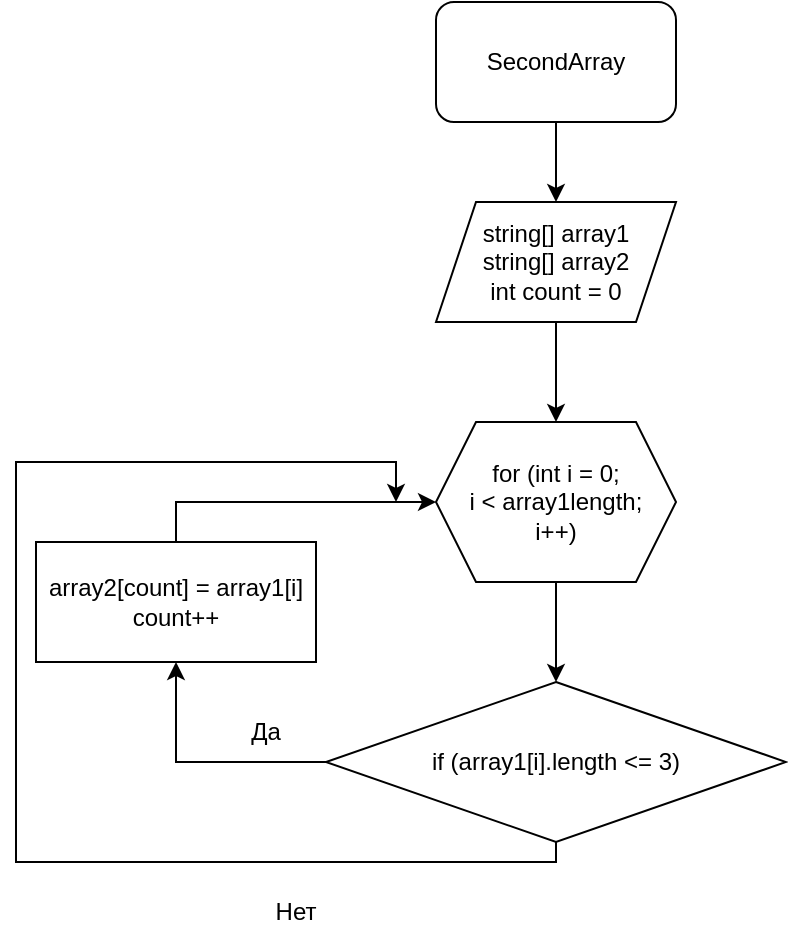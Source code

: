 <mxfile>
    <diagram id="jlmRIXukN5ufQSGps9LZ" name="Page-1">
        <mxGraphModel dx="668" dy="410" grid="1" gridSize="10" guides="1" tooltips="1" connect="1" arrows="1" fold="1" page="1" pageScale="1" pageWidth="827" pageHeight="1169" math="0" shadow="0">
            <root>
                <mxCell id="0"/>
                <mxCell id="1" parent="0"/>
                <mxCell id="2" value="" style="edgeStyle=orthogonalEdgeStyle;rounded=0;orthogonalLoop=1;jettySize=auto;html=1;" edge="1" parent="1" source="3" target="5">
                    <mxGeometry relative="1" as="geometry"/>
                </mxCell>
                <mxCell id="3" value="SecondArray" style="rounded=1;whiteSpace=wrap;html=1;" vertex="1" parent="1">
                    <mxGeometry x="370" y="50" width="120" height="60" as="geometry"/>
                </mxCell>
                <mxCell id="4" value="" style="edgeStyle=orthogonalEdgeStyle;rounded=0;orthogonalLoop=1;jettySize=auto;html=1;" edge="1" parent="1" source="5" target="7">
                    <mxGeometry relative="1" as="geometry"/>
                </mxCell>
                <mxCell id="5" value="&lt;div&gt;string[] array1&lt;/div&gt;&lt;div&gt;string[] array2&lt;/div&gt;&lt;div&gt;int count = 0&lt;br&gt;&lt;/div&gt;" style="shape=parallelogram;perimeter=parallelogramPerimeter;whiteSpace=wrap;html=1;fixedSize=1;" vertex="1" parent="1">
                    <mxGeometry x="370" y="150" width="120" height="60" as="geometry"/>
                </mxCell>
                <mxCell id="6" value="" style="edgeStyle=orthogonalEdgeStyle;rounded=0;orthogonalLoop=1;jettySize=auto;html=1;" edge="1" parent="1" source="7" target="10">
                    <mxGeometry relative="1" as="geometry"/>
                </mxCell>
                <mxCell id="7" value="&lt;div&gt;for (int i = 0; &lt;br&gt;&lt;/div&gt;&lt;div&gt;i &amp;lt; array1length;&lt;/div&gt;&lt;div&gt;i++)&lt;br&gt;&lt;/div&gt;" style="shape=hexagon;perimeter=hexagonPerimeter2;whiteSpace=wrap;html=1;fixedSize=1;" vertex="1" parent="1">
                    <mxGeometry x="370" y="260" width="120" height="80" as="geometry"/>
                </mxCell>
                <mxCell id="8" value="" style="edgeStyle=orthogonalEdgeStyle;rounded=0;orthogonalLoop=1;jettySize=auto;html=1;" edge="1" parent="1" source="10" target="12">
                    <mxGeometry relative="1" as="geometry"/>
                </mxCell>
                <mxCell id="9" style="edgeStyle=orthogonalEdgeStyle;rounded=0;orthogonalLoop=1;jettySize=auto;html=1;" edge="1" parent="1" source="10">
                    <mxGeometry relative="1" as="geometry">
                        <mxPoint x="350" y="300" as="targetPoint"/>
                        <Array as="points">
                            <mxPoint x="430" y="480"/>
                            <mxPoint x="160" y="480"/>
                            <mxPoint x="160" y="280"/>
                            <mxPoint x="350" y="280"/>
                        </Array>
                    </mxGeometry>
                </mxCell>
                <mxCell id="10" value="if (array1[i].length &amp;lt;= 3) " style="rhombus;whiteSpace=wrap;html=1;" vertex="1" parent="1">
                    <mxGeometry x="315" y="390" width="230" height="80" as="geometry"/>
                </mxCell>
                <mxCell id="11" style="edgeStyle=orthogonalEdgeStyle;rounded=0;orthogonalLoop=1;jettySize=auto;html=1;entryX=0;entryY=0.5;entryDx=0;entryDy=0;" edge="1" parent="1" source="12" target="7">
                    <mxGeometry relative="1" as="geometry">
                        <mxPoint x="310" y="300" as="targetPoint"/>
                        <Array as="points">
                            <mxPoint x="240" y="300"/>
                        </Array>
                    </mxGeometry>
                </mxCell>
                <mxCell id="12" value="&lt;div&gt;array2[count] = array1[i] &lt;br&gt;&lt;/div&gt;&lt;div&gt;count++&lt;br&gt;&lt;/div&gt;" style="rounded=0;whiteSpace=wrap;html=1;" vertex="1" parent="1">
                    <mxGeometry x="170" y="320" width="140" height="60" as="geometry"/>
                </mxCell>
                <mxCell id="13" value="Да" style="text;html=1;strokeColor=none;fillColor=none;align=center;verticalAlign=middle;whiteSpace=wrap;rounded=0;" vertex="1" parent="1">
                    <mxGeometry x="255" y="400" width="60" height="30" as="geometry"/>
                </mxCell>
                <mxCell id="14" value="Нет" style="text;html=1;strokeColor=none;fillColor=none;align=center;verticalAlign=middle;whiteSpace=wrap;rounded=0;" vertex="1" parent="1">
                    <mxGeometry x="270" y="490" width="60" height="30" as="geometry"/>
                </mxCell>
            </root>
        </mxGraphModel>
    </diagram>
</mxfile>